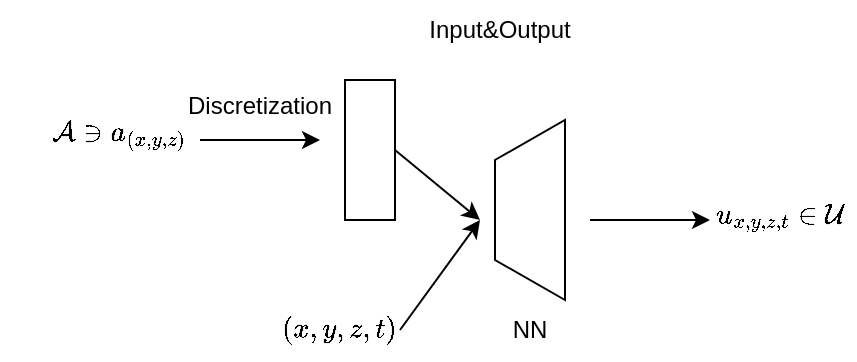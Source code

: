 <mxfile version="20.6.0" type="github">
  <diagram id="Chyyr6B2Mz-9MoKqIEqA" name="第 1 页">
    <mxGraphModel dx="1321" dy="260" grid="1" gridSize="10" guides="1" tooltips="1" connect="1" arrows="1" fold="1" page="1" pageScale="1" pageWidth="827" pageHeight="1169" math="1" shadow="0">
      <root>
        <mxCell id="0" />
        <mxCell id="1" parent="0" />
        <mxCell id="aMa2rR4DXhJ38MiHfQ7q-1" value="Input&amp;amp;Output" style="text;html=1;strokeColor=none;fillColor=none;align=center;verticalAlign=middle;whiteSpace=wrap;rounded=0;" parent="1" vertex="1">
          <mxGeometry x="190" y="130" width="60" height="30" as="geometry" />
        </mxCell>
        <mxCell id="aMa2rR4DXhJ38MiHfQ7q-2" value="" style="rounded=0;whiteSpace=wrap;html=1;rotation=90;" parent="1" vertex="1">
          <mxGeometry x="120" y="192.5" width="70" height="25" as="geometry" />
        </mxCell>
        <mxCell id="aMa2rR4DXhJ38MiHfQ7q-3" value="&amp;nbsp;$$\mathcal{A} \ni&amp;nbsp; \mathcal{a}_{(x,y,z)}$$" style="text;html=1;strokeColor=none;fillColor=none;align=center;verticalAlign=middle;whiteSpace=wrap;rounded=0;" parent="1" vertex="1">
          <mxGeometry x="10" y="180" width="40" height="20" as="geometry" />
        </mxCell>
        <mxCell id="aMa2rR4DXhJ38MiHfQ7q-5" value="$$(x,y,z,t)&lt;br&gt;$$" style="text;html=1;strokeColor=none;fillColor=none;align=center;verticalAlign=middle;whiteSpace=wrap;rounded=0;" parent="1" vertex="1">
          <mxGeometry x="110" y="280" width="60" height="30" as="geometry" />
        </mxCell>
        <mxCell id="aMa2rR4DXhJ38MiHfQ7q-6" value="" style="endArrow=classic;html=1;rounded=0;exitX=0.5;exitY=0;exitDx=0;exitDy=0;" parent="1" source="aMa2rR4DXhJ38MiHfQ7q-2" edge="1">
          <mxGeometry width="50" height="50" relative="1" as="geometry">
            <mxPoint x="170" y="200" as="sourcePoint" />
            <mxPoint x="210" y="240" as="targetPoint" />
          </mxGeometry>
        </mxCell>
        <mxCell id="aMa2rR4DXhJ38MiHfQ7q-7" value="" style="endArrow=classic;html=1;rounded=0;exitX=1;exitY=0.5;exitDx=0;exitDy=0;" parent="1" source="aMa2rR4DXhJ38MiHfQ7q-5" edge="1">
          <mxGeometry width="50" height="50" relative="1" as="geometry">
            <mxPoint x="170" y="300" as="sourcePoint" />
            <mxPoint x="210" y="240" as="targetPoint" />
          </mxGeometry>
        </mxCell>
        <mxCell id="aMa2rR4DXhJ38MiHfQ7q-8" value="" style="endArrow=classic;html=1;rounded=0;" parent="1" edge="1">
          <mxGeometry width="50" height="50" relative="1" as="geometry">
            <mxPoint x="70" y="200" as="sourcePoint" />
            <mxPoint x="130" y="200" as="targetPoint" />
          </mxGeometry>
        </mxCell>
        <mxCell id="aMa2rR4DXhJ38MiHfQ7q-9" value="Discretization" style="text;html=1;strokeColor=none;fillColor=none;align=center;verticalAlign=middle;whiteSpace=wrap;rounded=0;" parent="1" vertex="1">
          <mxGeometry x="90" y="172.5" width="20" height="20" as="geometry" />
        </mxCell>
        <mxCell id="aMa2rR4DXhJ38MiHfQ7q-11" value="" style="shape=trapezoid;perimeter=trapezoidPerimeter;whiteSpace=wrap;html=1;fixedSize=1;rotation=-90;" parent="1" vertex="1">
          <mxGeometry x="190" y="217.5" width="90" height="35" as="geometry" />
        </mxCell>
        <mxCell id="aMa2rR4DXhJ38MiHfQ7q-12" value="NN" style="text;html=1;strokeColor=none;fillColor=none;align=center;verticalAlign=middle;whiteSpace=wrap;rounded=0;" parent="1" vertex="1">
          <mxGeometry x="205" y="280" width="60" height="30" as="geometry" />
        </mxCell>
        <mxCell id="aMa2rR4DXhJ38MiHfQ7q-13" value="" style="endArrow=classic;html=1;rounded=0;" parent="1" edge="1">
          <mxGeometry width="50" height="50" relative="1" as="geometry">
            <mxPoint x="265" y="240" as="sourcePoint" />
            <mxPoint x="325" y="240" as="targetPoint" />
          </mxGeometry>
        </mxCell>
        <mxCell id="aMa2rR4DXhJ38MiHfQ7q-14" value="$$u_{x,y,z,t} \in \mathcal{U}$$" style="text;html=1;strokeColor=none;fillColor=none;align=center;verticalAlign=middle;whiteSpace=wrap;rounded=0;" parent="1" vertex="1">
          <mxGeometry x="330" y="222.5" width="60" height="30" as="geometry" />
        </mxCell>
      </root>
    </mxGraphModel>
  </diagram>
</mxfile>
